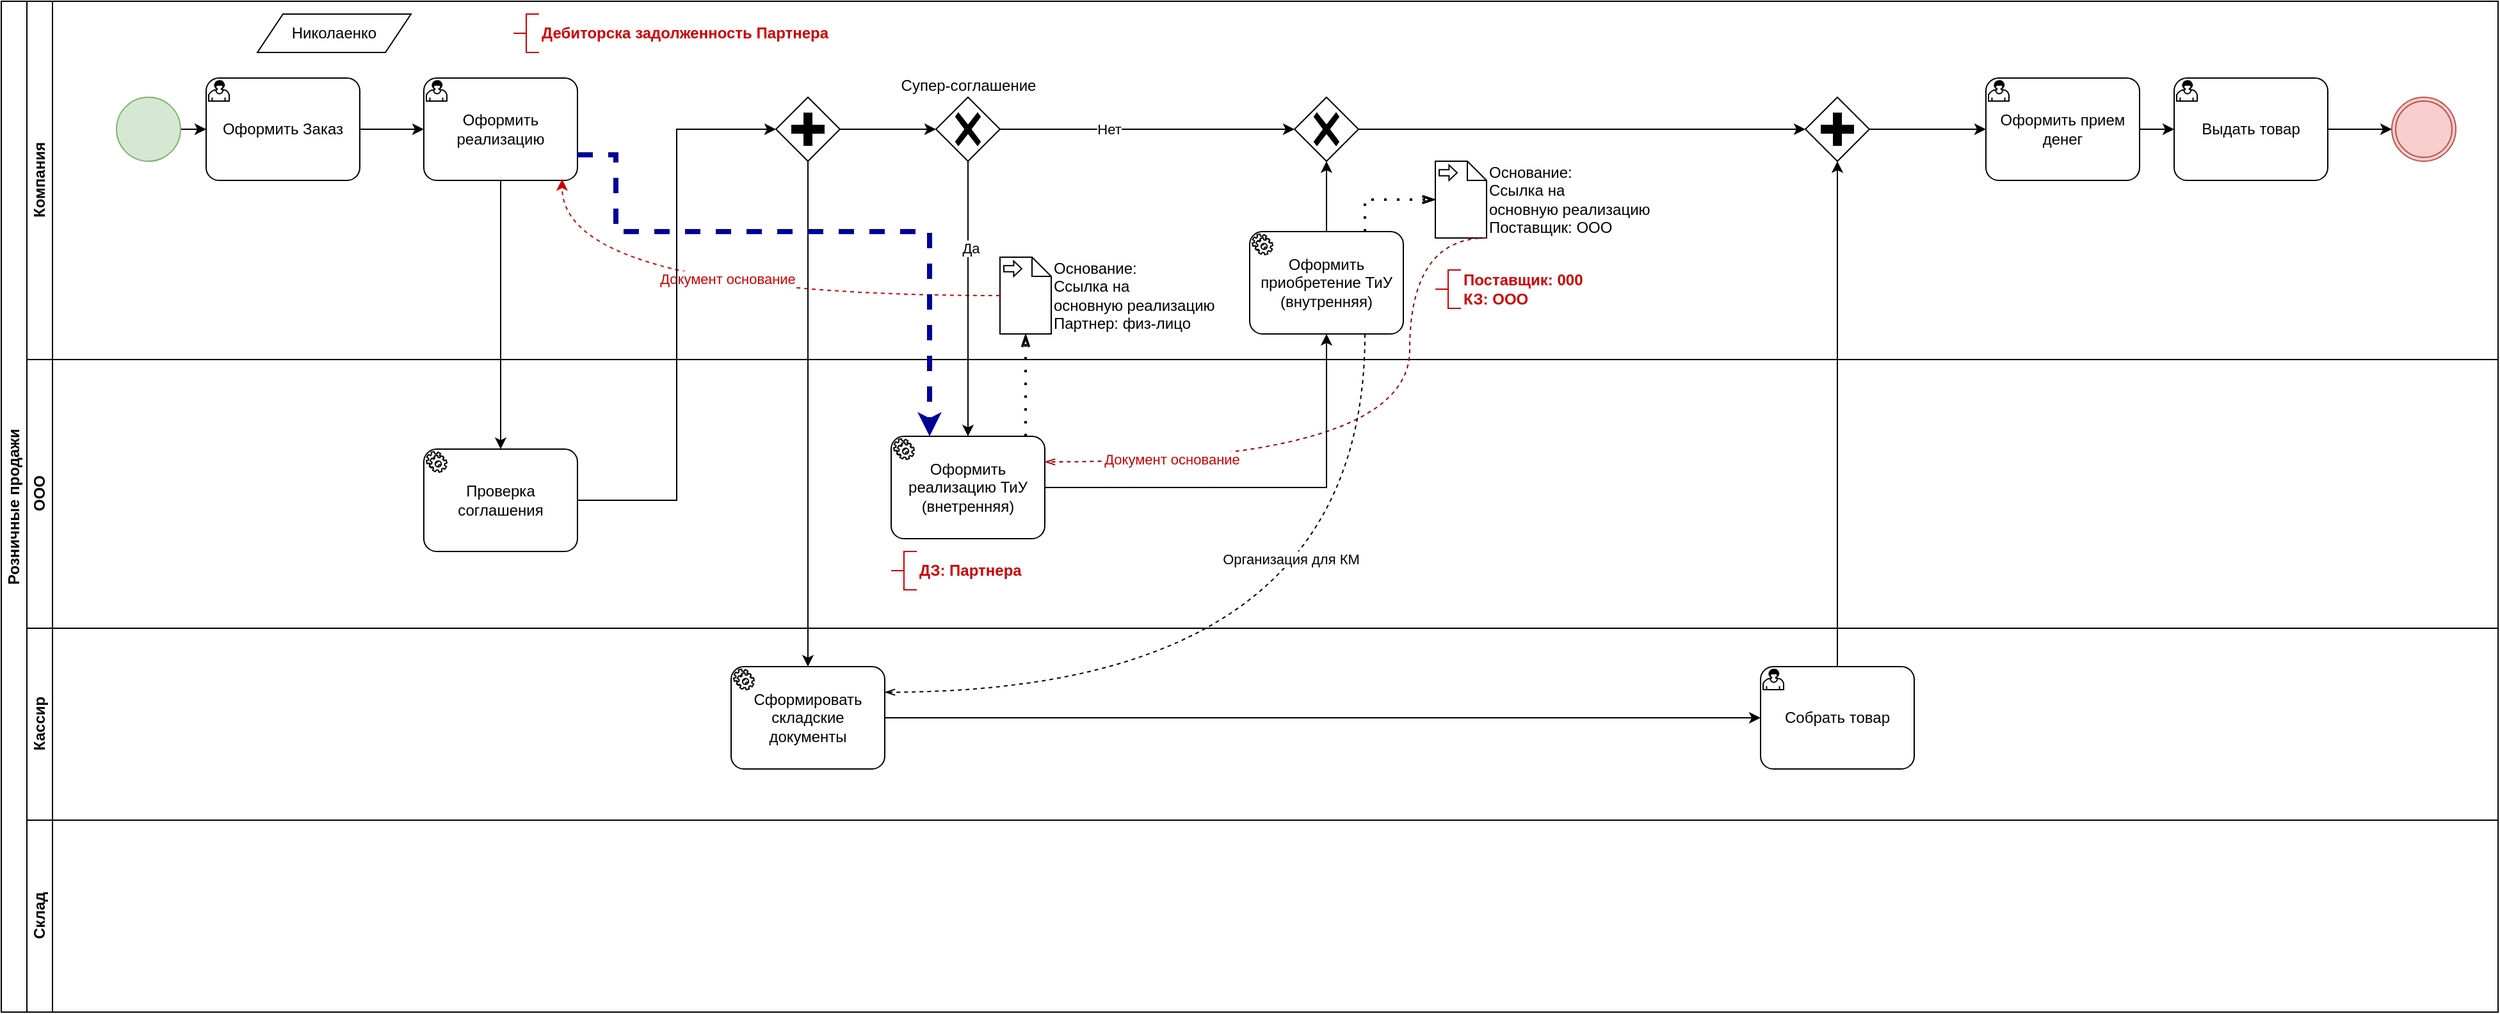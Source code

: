 <mxfile version="24.7.12">
  <diagram name="Страница — 1" id="4P8_rUu-G-m6z2NQTWGp">
    <mxGraphModel dx="1162" dy="647" grid="1" gridSize="10" guides="1" tooltips="1" connect="1" arrows="1" fold="1" page="1" pageScale="1" pageWidth="827" pageHeight="1169" math="0" shadow="0">
      <root>
        <mxCell id="0" />
        <mxCell id="1" parent="0" />
        <mxCell id="av1IkThcP_lg_gZK5dA2-1" value="Розничные продажи" style="swimlane;html=1;childLayout=stackLayout;resizeParent=1;resizeParentMax=0;horizontal=0;startSize=20;horizontalStack=0;whiteSpace=wrap;" vertex="1" parent="1">
          <mxGeometry x="30" y="130" width="1950" height="790" as="geometry" />
        </mxCell>
        <mxCell id="av1IkThcP_lg_gZK5dA2-2" value="Компания" style="swimlane;html=1;startSize=20;horizontal=0;" vertex="1" parent="av1IkThcP_lg_gZK5dA2-1">
          <mxGeometry x="20" width="1930" height="280" as="geometry" />
        </mxCell>
        <mxCell id="av1IkThcP_lg_gZK5dA2-3" style="edgeStyle=orthogonalEdgeStyle;rounded=0;orthogonalLoop=1;jettySize=auto;html=1;" edge="1" parent="av1IkThcP_lg_gZK5dA2-2" source="av1IkThcP_lg_gZK5dA2-4" target="av1IkThcP_lg_gZK5dA2-9">
          <mxGeometry relative="1" as="geometry" />
        </mxCell>
        <mxCell id="av1IkThcP_lg_gZK5dA2-4" value="" style="points=[[0.145,0.145,0],[0.5,0,0],[0.855,0.145,0],[1,0.5,0],[0.855,0.855,0],[0.5,1,0],[0.145,0.855,0],[0,0.5,0]];shape=mxgraph.bpmn.event;html=1;verticalLabelPosition=bottom;labelBackgroundColor=#ffffff;verticalAlign=top;align=center;perimeter=ellipsePerimeter;outlineConnect=0;aspect=fixed;outline=standard;symbol=general;fillColor=#d5e8d4;strokeColor=#82b366;" vertex="1" parent="av1IkThcP_lg_gZK5dA2-2">
          <mxGeometry x="70" y="75" width="50" height="50" as="geometry" />
        </mxCell>
        <mxCell id="av1IkThcP_lg_gZK5dA2-5" style="edgeStyle=orthogonalEdgeStyle;rounded=0;orthogonalLoop=1;jettySize=auto;html=1;entryX=0;entryY=0.5;entryDx=0;entryDy=0;entryPerimeter=0;" edge="1" parent="av1IkThcP_lg_gZK5dA2-2" source="av1IkThcP_lg_gZK5dA2-7" target="av1IkThcP_lg_gZK5dA2-12">
          <mxGeometry relative="1" as="geometry">
            <mxPoint x="745" y="100" as="targetPoint" />
          </mxGeometry>
        </mxCell>
        <mxCell id="av1IkThcP_lg_gZK5dA2-6" value="&lt;div&gt;Нет&lt;/div&gt;" style="edgeLabel;html=1;align=center;verticalAlign=middle;resizable=0;points=[];" vertex="1" connectable="0" parent="av1IkThcP_lg_gZK5dA2-5">
          <mxGeometry x="-0.26" relative="1" as="geometry">
            <mxPoint as="offset" />
          </mxGeometry>
        </mxCell>
        <mxCell id="av1IkThcP_lg_gZK5dA2-7" value="Супер-соглашение" style="points=[[0.25,0.25,0],[0.5,0,0],[0.75,0.25,0],[1,0.5,0],[0.75,0.75,0],[0.5,1,0],[0.25,0.75,0],[0,0.5,0]];shape=mxgraph.bpmn.gateway2;html=1;verticalLabelPosition=top;labelBackgroundColor=#ffffff;verticalAlign=bottom;align=center;perimeter=rhombusPerimeter;outlineConnect=0;outline=none;symbol=none;gwType=exclusive;labelPosition=center;" vertex="1" parent="av1IkThcP_lg_gZK5dA2-2">
          <mxGeometry x="710" y="75" width="50" height="50" as="geometry" />
        </mxCell>
        <mxCell id="av1IkThcP_lg_gZK5dA2-8" value="" style="edgeStyle=orthogonalEdgeStyle;rounded=0;orthogonalLoop=1;jettySize=auto;html=1;" edge="1" parent="av1IkThcP_lg_gZK5dA2-2" source="av1IkThcP_lg_gZK5dA2-9" target="av1IkThcP_lg_gZK5dA2-11">
          <mxGeometry relative="1" as="geometry" />
        </mxCell>
        <mxCell id="av1IkThcP_lg_gZK5dA2-9" value="&lt;span style=&quot;background-color: rgb(255, 255, 255);&quot;&gt;Оформить Заказ&lt;/span&gt;" style="points=[[0.25,0,0],[0.5,0,0],[0.75,0,0],[1,0.25,0],[1,0.5,0],[1,0.75,0],[0.75,1,0],[0.5,1,0],[0.25,1,0],[0,0.75,0],[0,0.5,0],[0,0.25,0]];shape=mxgraph.bpmn.task;whiteSpace=wrap;rectStyle=rounded;size=10;html=1;container=1;expand=0;collapsible=0;taskMarker=user;" vertex="1" parent="av1IkThcP_lg_gZK5dA2-2">
          <mxGeometry x="140" y="60" width="120" height="80" as="geometry" />
        </mxCell>
        <mxCell id="av1IkThcP_lg_gZK5dA2-10" style="edgeStyle=orthogonalEdgeStyle;rounded=0;orthogonalLoop=1;jettySize=auto;html=1;" edge="1" parent="av1IkThcP_lg_gZK5dA2-2" source="av1IkThcP_lg_gZK5dA2-13" target="av1IkThcP_lg_gZK5dA2-7">
          <mxGeometry relative="1" as="geometry" />
        </mxCell>
        <mxCell id="av1IkThcP_lg_gZK5dA2-11" value="&lt;span style=&quot;background-color: rgb(255, 255, 255);&quot;&gt;Оформить реализацию&lt;/span&gt;" style="points=[[0.25,0,0],[0.5,0,0],[0.75,0,0],[1,0.25,0],[1,0.5,0],[1,0.75,0],[0.75,1,0],[0.5,1,0],[0.25,1,0],[0,0.75,0],[0,0.5,0],[0,0.25,0]];shape=mxgraph.bpmn.task;whiteSpace=wrap;rectStyle=rounded;size=10;html=1;container=1;expand=0;collapsible=0;taskMarker=user;" vertex="1" parent="av1IkThcP_lg_gZK5dA2-2">
          <mxGeometry x="310" y="60" width="120" height="80" as="geometry" />
        </mxCell>
        <mxCell id="av1IkThcP_lg_gZK5dA2-12" value="" style="points=[[0.25,0.25,0],[0.5,0,0],[0.75,0.25,0],[1,0.5,0],[0.75,0.75,0],[0.5,1,0],[0.25,0.75,0],[0,0.5,0]];shape=mxgraph.bpmn.gateway2;html=1;verticalLabelPosition=bottom;labelBackgroundColor=#ffffff;verticalAlign=top;align=center;perimeter=rhombusPerimeter;outlineConnect=0;outline=none;symbol=none;gwType=exclusive;" vertex="1" parent="av1IkThcP_lg_gZK5dA2-2">
          <mxGeometry x="990" y="75" width="50" height="50" as="geometry" />
        </mxCell>
        <mxCell id="av1IkThcP_lg_gZK5dA2-13" value="" style="points=[[0.25,0.25,0],[0.5,0,0],[0.75,0.25,0],[1,0.5,0],[0.75,0.75,0],[0.5,1,0],[0.25,0.75,0],[0,0.5,0]];shape=mxgraph.bpmn.gateway2;html=1;verticalLabelPosition=bottom;labelBackgroundColor=#ffffff;verticalAlign=top;align=center;perimeter=rhombusPerimeter;outlineConnect=0;outline=none;symbol=none;gwType=parallel;" vertex="1" parent="av1IkThcP_lg_gZK5dA2-2">
          <mxGeometry x="585" y="75" width="50" height="50" as="geometry" />
        </mxCell>
        <mxCell id="av1IkThcP_lg_gZK5dA2-14" value="" style="edgeStyle=orthogonalEdgeStyle;rounded=0;orthogonalLoop=1;jettySize=auto;html=1;entryX=0;entryY=0.5;entryDx=0;entryDy=0;entryPerimeter=0;" edge="1" parent="av1IkThcP_lg_gZK5dA2-2" source="av1IkThcP_lg_gZK5dA2-12" target="av1IkThcP_lg_gZK5dA2-15">
          <mxGeometry relative="1" as="geometry">
            <mxPoint x="1105" y="220" as="sourcePoint" />
            <mxPoint x="1130" y="100" as="targetPoint" />
          </mxGeometry>
        </mxCell>
        <mxCell id="av1IkThcP_lg_gZK5dA2-15" value="" style="points=[[0.25,0.25,0],[0.5,0,0],[0.75,0.25,0],[1,0.5,0],[0.75,0.75,0],[0.5,1,0],[0.25,0.75,0],[0,0.5,0]];shape=mxgraph.bpmn.gateway2;html=1;verticalLabelPosition=bottom;labelBackgroundColor=#ffffff;verticalAlign=top;align=center;perimeter=rhombusPerimeter;outlineConnect=0;outline=none;symbol=none;gwType=parallel;" vertex="1" parent="av1IkThcP_lg_gZK5dA2-2">
          <mxGeometry x="1389" y="75" width="50" height="50" as="geometry" />
        </mxCell>
        <mxCell id="av1IkThcP_lg_gZK5dA2-16" value="Выдать товар" style="points=[[0.25,0,0],[0.5,0,0],[0.75,0,0],[1,0.25,0],[1,0.5,0],[1,0.75,0],[0.75,1,0],[0.5,1,0],[0.25,1,0],[0,0.75,0],[0,0.5,0],[0,0.25,0]];shape=mxgraph.bpmn.task;whiteSpace=wrap;rectStyle=rounded;size=10;html=1;container=1;expand=0;collapsible=0;taskMarker=user;" vertex="1" parent="av1IkThcP_lg_gZK5dA2-2">
          <mxGeometry x="1677" y="60" width="120" height="80" as="geometry" />
        </mxCell>
        <mxCell id="av1IkThcP_lg_gZK5dA2-17" value="" style="points=[[0.145,0.145,0],[0.5,0,0],[0.855,0.145,0],[1,0.5,0],[0.855,0.855,0],[0.5,1,0],[0.145,0.855,0],[0,0.5,0]];shape=mxgraph.bpmn.event;html=1;verticalLabelPosition=bottom;labelBackgroundColor=#ffffff;verticalAlign=top;align=center;perimeter=ellipsePerimeter;outlineConnect=0;aspect=fixed;outline=throwing;symbol=general;fillColor=#f8cecc;strokeColor=#b85450;" vertex="1" parent="av1IkThcP_lg_gZK5dA2-2">
          <mxGeometry x="1847" y="75" width="50" height="50" as="geometry" />
        </mxCell>
        <mxCell id="av1IkThcP_lg_gZK5dA2-18" style="edgeStyle=orthogonalEdgeStyle;rounded=0;orthogonalLoop=1;jettySize=auto;html=1;entryX=0;entryY=0.5;entryDx=0;entryDy=0;entryPerimeter=0;" edge="1" parent="av1IkThcP_lg_gZK5dA2-2" source="av1IkThcP_lg_gZK5dA2-16" target="av1IkThcP_lg_gZK5dA2-17">
          <mxGeometry relative="1" as="geometry" />
        </mxCell>
        <mxCell id="av1IkThcP_lg_gZK5dA2-19" value="Николаенко" style="shape=parallelogram;perimeter=parallelogramPerimeter;whiteSpace=wrap;html=1;fixedSize=1;" vertex="1" parent="av1IkThcP_lg_gZK5dA2-2">
          <mxGeometry x="180" y="10" width="120" height="30" as="geometry" />
        </mxCell>
        <mxCell id="av1IkThcP_lg_gZK5dA2-20" value="Основание:&lt;div&gt;Ссылка на&amp;nbsp;&lt;/div&gt;&lt;div&gt;основную реализацию&amp;nbsp;&lt;/div&gt;&lt;div&gt;Партнер: физ-лицо&lt;/div&gt;" style="shape=mxgraph.bpmn.data;labelPosition=right;verticalLabelPosition=middle;align=left;verticalAlign=middle;size=15;html=1;bpmnTransferType=input;" vertex="1" parent="av1IkThcP_lg_gZK5dA2-2">
          <mxGeometry x="760" y="200" width="40" height="60" as="geometry" />
        </mxCell>
        <mxCell id="av1IkThcP_lg_gZK5dA2-21" value="Основание:&lt;div&gt;Ссылка на&amp;nbsp;&lt;/div&gt;&lt;div&gt;основную реализацию&amp;nbsp;&lt;/div&gt;&lt;div&gt;Поставщик: ООО&lt;/div&gt;" style="shape=mxgraph.bpmn.data;labelPosition=right;verticalLabelPosition=middle;align=left;verticalAlign=middle;size=15;html=1;bpmnTransferType=input;" vertex="1" parent="av1IkThcP_lg_gZK5dA2-2">
          <mxGeometry x="1100" y="125" width="40" height="60" as="geometry" />
        </mxCell>
        <mxCell id="av1IkThcP_lg_gZK5dA2-22" style="edgeStyle=orthogonalEdgeStyle;rounded=0;orthogonalLoop=1;jettySize=auto;html=1;entryX=0.9;entryY=0.988;entryDx=0;entryDy=0;entryPerimeter=0;fontColor=#FF0000;strokeColor=#CC0000;strokeWidth=1;curved=1;dashed=1;" edge="1" parent="av1IkThcP_lg_gZK5dA2-2" source="av1IkThcP_lg_gZK5dA2-20" target="av1IkThcP_lg_gZK5dA2-11">
          <mxGeometry relative="1" as="geometry" />
        </mxCell>
        <mxCell id="av1IkThcP_lg_gZK5dA2-65" value="&lt;font color=&quot;#cc0000&quot;&gt;Документ основание&lt;/font&gt;" style="edgeLabel;html=1;align=center;verticalAlign=middle;resizable=0;points=[];" vertex="1" connectable="0" parent="av1IkThcP_lg_gZK5dA2-22">
          <mxGeometry x="-0.017" y="-13" relative="1" as="geometry">
            <mxPoint as="offset" />
          </mxGeometry>
        </mxCell>
        <mxCell id="av1IkThcP_lg_gZK5dA2-58" value="&lt;font color=&quot;#cc0000&quot;&gt;&lt;b&gt;Дебиторска задолженность Партнера&lt;/b&gt;&lt;/font&gt;" style="html=1;shape=mxgraph.flowchart.annotation_2;align=left;labelPosition=right;strokeColor=#CC0000;" vertex="1" parent="av1IkThcP_lg_gZK5dA2-2">
          <mxGeometry x="380" y="10" width="20" height="30" as="geometry" />
        </mxCell>
        <mxCell id="av1IkThcP_lg_gZK5dA2-27" value="Оформить приобретение ТиУ (внутренняя)" style="points=[[0.25,0,0],[0.5,0,0],[0.75,0,0],[1,0.25,0],[1,0.5,0],[1,0.75,0],[0.75,1,0],[0.5,1,0],[0.25,1,0],[0,0.75,0],[0,0.5,0],[0,0.25,0]];shape=mxgraph.bpmn.task;whiteSpace=wrap;rectStyle=rounded;size=10;html=1;container=1;expand=0;collapsible=0;taskMarker=service;" vertex="1" parent="av1IkThcP_lg_gZK5dA2-2">
          <mxGeometry x="955" y="180" width="120" height="80" as="geometry" />
        </mxCell>
        <mxCell id="av1IkThcP_lg_gZK5dA2-35" style="edgeStyle=orthogonalEdgeStyle;rounded=0;orthogonalLoop=1;jettySize=auto;html=1;entryX=0.5;entryY=1;entryDx=0;entryDy=0;entryPerimeter=0;" edge="1" parent="av1IkThcP_lg_gZK5dA2-2" source="av1IkThcP_lg_gZK5dA2-27" target="av1IkThcP_lg_gZK5dA2-12">
          <mxGeometry relative="1" as="geometry" />
        </mxCell>
        <mxCell id="av1IkThcP_lg_gZK5dA2-51" value="" style="edgeStyle=elbowEdgeStyle;fontSize=12;html=1;endFill=0;startFill=0;endSize=6;startSize=6;dashed=1;dashPattern=1 4;endArrow=openThin;startArrow=none;rounded=0;exitX=0.75;exitY=0;exitDx=0;exitDy=0;exitPerimeter=0;entryX=0;entryY=0.5;entryDx=0;entryDy=0;entryPerimeter=0;strokeWidth=2;" edge="1" parent="av1IkThcP_lg_gZK5dA2-2" source="av1IkThcP_lg_gZK5dA2-27" target="av1IkThcP_lg_gZK5dA2-21">
          <mxGeometry width="160" relative="1" as="geometry">
            <mxPoint x="1080" y="320" as="sourcePoint" />
            <mxPoint x="1240" y="320" as="targetPoint" />
            <Array as="points">
              <mxPoint x="1045" y="160" />
            </Array>
          </mxGeometry>
        </mxCell>
        <mxCell id="av1IkThcP_lg_gZK5dA2-61" value="&lt;div&gt;&lt;font color=&quot;#cc0000&quot;&gt;&lt;b&gt;Поставщик: 000&lt;/b&gt;&lt;/font&gt;&lt;/div&gt;&lt;font color=&quot;#cc0000&quot;&gt;&lt;b&gt;КЗ: ООО&lt;/b&gt;&lt;/font&gt;" style="html=1;shape=mxgraph.flowchart.annotation_2;align=left;labelPosition=right;strokeColor=#CC0000;" vertex="1" parent="av1IkThcP_lg_gZK5dA2-2">
          <mxGeometry x="1100" y="210" width="20" height="30" as="geometry" />
        </mxCell>
        <mxCell id="av1IkThcP_lg_gZK5dA2-32" value="Оформить прием денег" style="points=[[0.25,0,0],[0.5,0,0],[0.75,0,0],[1,0.25,0],[1,0.5,0],[1,0.75,0],[0.75,1,0],[0.5,1,0],[0.25,1,0],[0,0.75,0],[0,0.5,0],[0,0.25,0]];shape=mxgraph.bpmn.task;whiteSpace=wrap;rectStyle=rounded;size=10;html=1;container=1;expand=0;collapsible=0;taskMarker=user;" vertex="1" parent="av1IkThcP_lg_gZK5dA2-2">
          <mxGeometry x="1530" y="60" width="120" height="80" as="geometry" />
        </mxCell>
        <mxCell id="av1IkThcP_lg_gZK5dA2-42" style="edgeStyle=orthogonalEdgeStyle;rounded=0;orthogonalLoop=1;jettySize=auto;html=1;entryX=0;entryY=0.5;entryDx=0;entryDy=0;entryPerimeter=0;" edge="1" parent="av1IkThcP_lg_gZK5dA2-2" source="av1IkThcP_lg_gZK5dA2-15" target="av1IkThcP_lg_gZK5dA2-32">
          <mxGeometry relative="1" as="geometry" />
        </mxCell>
        <mxCell id="av1IkThcP_lg_gZK5dA2-43" style="edgeStyle=orthogonalEdgeStyle;rounded=0;orthogonalLoop=1;jettySize=auto;html=1;entryX=0;entryY=0.5;entryDx=0;entryDy=0;entryPerimeter=0;" edge="1" parent="av1IkThcP_lg_gZK5dA2-2" source="av1IkThcP_lg_gZK5dA2-32" target="av1IkThcP_lg_gZK5dA2-16">
          <mxGeometry relative="1" as="geometry" />
        </mxCell>
        <mxCell id="av1IkThcP_lg_gZK5dA2-23" value="ООО" style="swimlane;html=1;startSize=20;horizontal=0;" vertex="1" parent="av1IkThcP_lg_gZK5dA2-1">
          <mxGeometry x="20" y="280" width="1930" height="210" as="geometry">
            <mxRectangle x="20" y="240" width="1020" height="30" as="alternateBounds" />
          </mxGeometry>
        </mxCell>
        <mxCell id="av1IkThcP_lg_gZK5dA2-25" value="Оформить реализацию ТиУ (внетренняя)" style="points=[[0.25,0,0],[0.5,0,0],[0.75,0,0],[1,0.25,0],[1,0.5,0],[1,0.75,0],[0.75,1,0],[0.5,1,0],[0.25,1,0],[0,0.75,0],[0,0.5,0],[0,0.25,0]];shape=mxgraph.bpmn.task;whiteSpace=wrap;rectStyle=rounded;size=10;html=1;container=1;expand=0;collapsible=0;taskMarker=service;" vertex="1" parent="av1IkThcP_lg_gZK5dA2-23">
          <mxGeometry x="675" y="60" width="120" height="80" as="geometry" />
        </mxCell>
        <mxCell id="av1IkThcP_lg_gZK5dA2-26" value="" style="edgeStyle=elbowEdgeStyle;fontSize=12;html=1;endFill=0;startFill=0;endSize=6;startSize=6;dashed=1;dashPattern=1 4;endArrow=openThin;startArrow=none;rounded=0;entryX=0.5;entryY=1;entryDx=0;entryDy=0;entryPerimeter=0;strokeWidth=2;" edge="1" parent="av1IkThcP_lg_gZK5dA2-25" target="av1IkThcP_lg_gZK5dA2-20">
          <mxGeometry width="160" relative="1" as="geometry">
            <mxPoint x="105" as="sourcePoint" />
            <mxPoint x="265" as="targetPoint" />
            <Array as="points" />
          </mxGeometry>
        </mxCell>
        <mxCell id="av1IkThcP_lg_gZK5dA2-28" value="Проверка соглашения" style="points=[[0.25,0,0],[0.5,0,0],[0.75,0,0],[1,0.25,0],[1,0.5,0],[1,0.75,0],[0.75,1,0],[0.5,1,0],[0.25,1,0],[0,0.75,0],[0,0.5,0],[0,0.25,0]];shape=mxgraph.bpmn.task;whiteSpace=wrap;rectStyle=rounded;size=10;html=1;container=1;expand=0;collapsible=0;taskMarker=service;" vertex="1" parent="av1IkThcP_lg_gZK5dA2-23">
          <mxGeometry x="310" y="70" width="120" height="80" as="geometry" />
        </mxCell>
        <mxCell id="av1IkThcP_lg_gZK5dA2-59" value="&lt;font color=&quot;#cc0000&quot;&gt;&lt;b&gt;ДЗ: Партнера&lt;/b&gt;&lt;/font&gt;" style="html=1;shape=mxgraph.flowchart.annotation_2;align=left;labelPosition=right;strokeColor=#CC0000;" vertex="1" parent="av1IkThcP_lg_gZK5dA2-23">
          <mxGeometry x="675" y="150" width="20" height="30" as="geometry" />
        </mxCell>
        <mxCell id="av1IkThcP_lg_gZK5dA2-31" value="Кассир" style="swimlane;html=1;startSize=20;horizontal=0;" vertex="1" parent="av1IkThcP_lg_gZK5dA2-1">
          <mxGeometry x="20" y="490" width="1930" height="150" as="geometry">
            <mxRectangle x="20" y="240" width="1020" height="30" as="alternateBounds" />
          </mxGeometry>
        </mxCell>
        <mxCell id="av1IkThcP_lg_gZK5dA2-38" value="Сформировать складские документы" style="points=[[0.25,0,0],[0.5,0,0],[0.75,0,0],[1,0.25,0],[1,0.5,0],[1,0.75,0],[0.75,1,0],[0.5,1,0],[0.25,1,0],[0,0.75,0],[0,0.5,0],[0,0.25,0]];shape=mxgraph.bpmn.task;whiteSpace=wrap;rectStyle=rounded;size=10;html=1;container=1;expand=0;collapsible=0;taskMarker=service;" vertex="1" parent="av1IkThcP_lg_gZK5dA2-31">
          <mxGeometry x="550" y="30" width="120" height="80" as="geometry" />
        </mxCell>
        <mxCell id="av1IkThcP_lg_gZK5dA2-39" value="Собрать товар" style="points=[[0.25,0,0],[0.5,0,0],[0.75,0,0],[1,0.25,0],[1,0.5,0],[1,0.75,0],[0.75,1,0],[0.5,1,0],[0.25,1,0],[0,0.75,0],[0,0.5,0],[0,0.25,0]];shape=mxgraph.bpmn.task;whiteSpace=wrap;rectStyle=rounded;size=10;html=1;container=1;expand=0;collapsible=0;taskMarker=user;" vertex="1" parent="av1IkThcP_lg_gZK5dA2-31">
          <mxGeometry x="1354" y="30" width="120" height="80" as="geometry" />
        </mxCell>
        <mxCell id="av1IkThcP_lg_gZK5dA2-40" style="edgeStyle=orthogonalEdgeStyle;rounded=0;orthogonalLoop=1;jettySize=auto;html=1;entryX=0;entryY=0.5;entryDx=0;entryDy=0;entryPerimeter=0;" edge="1" parent="av1IkThcP_lg_gZK5dA2-31" source="av1IkThcP_lg_gZK5dA2-38" target="av1IkThcP_lg_gZK5dA2-39">
          <mxGeometry relative="1" as="geometry" />
        </mxCell>
        <mxCell id="av1IkThcP_lg_gZK5dA2-33" style="edgeStyle=orthogonalEdgeStyle;rounded=0;orthogonalLoop=1;jettySize=auto;html=1;" edge="1" parent="av1IkThcP_lg_gZK5dA2-1" source="av1IkThcP_lg_gZK5dA2-7" target="av1IkThcP_lg_gZK5dA2-25">
          <mxGeometry relative="1" as="geometry" />
        </mxCell>
        <mxCell id="av1IkThcP_lg_gZK5dA2-34" value="Да" style="edgeLabel;html=1;align=center;verticalAlign=middle;resizable=0;points=[];" vertex="1" connectable="0" parent="av1IkThcP_lg_gZK5dA2-33">
          <mxGeometry x="-0.371" y="2" relative="1" as="geometry">
            <mxPoint as="offset" />
          </mxGeometry>
        </mxCell>
        <mxCell id="av1IkThcP_lg_gZK5dA2-36" style="edgeStyle=orthogonalEdgeStyle;rounded=0;orthogonalLoop=1;jettySize=auto;html=1;entryX=0.5;entryY=0;entryDx=0;entryDy=0;entryPerimeter=0;" edge="1" parent="av1IkThcP_lg_gZK5dA2-1" source="av1IkThcP_lg_gZK5dA2-13" target="av1IkThcP_lg_gZK5dA2-38">
          <mxGeometry relative="1" as="geometry" />
        </mxCell>
        <mxCell id="av1IkThcP_lg_gZK5dA2-37" value="Склад" style="swimlane;html=1;startSize=20;horizontal=0;" vertex="1" parent="av1IkThcP_lg_gZK5dA2-1">
          <mxGeometry x="20" y="640" width="1930" height="150" as="geometry">
            <mxRectangle x="20" y="240" width="1020" height="30" as="alternateBounds" />
          </mxGeometry>
        </mxCell>
        <mxCell id="av1IkThcP_lg_gZK5dA2-41" style="edgeStyle=orthogonalEdgeStyle;rounded=0;orthogonalLoop=1;jettySize=auto;html=1;" edge="1" parent="av1IkThcP_lg_gZK5dA2-1" source="av1IkThcP_lg_gZK5dA2-39" target="av1IkThcP_lg_gZK5dA2-15">
          <mxGeometry relative="1" as="geometry" />
        </mxCell>
        <mxCell id="av1IkThcP_lg_gZK5dA2-44" style="edgeStyle=orthogonalEdgeStyle;rounded=0;orthogonalLoop=1;jettySize=auto;html=1;entryX=0.5;entryY=0;entryDx=0;entryDy=0;entryPerimeter=0;" edge="1" parent="av1IkThcP_lg_gZK5dA2-1" source="av1IkThcP_lg_gZK5dA2-11" target="av1IkThcP_lg_gZK5dA2-28">
          <mxGeometry relative="1" as="geometry" />
        </mxCell>
        <mxCell id="av1IkThcP_lg_gZK5dA2-45" style="edgeStyle=orthogonalEdgeStyle;rounded=0;orthogonalLoop=1;jettySize=auto;html=1;entryX=0;entryY=0.5;entryDx=0;entryDy=0;entryPerimeter=0;" edge="1" parent="av1IkThcP_lg_gZK5dA2-1" source="av1IkThcP_lg_gZK5dA2-28" target="av1IkThcP_lg_gZK5dA2-13">
          <mxGeometry relative="1" as="geometry" />
        </mxCell>
        <mxCell id="av1IkThcP_lg_gZK5dA2-49" style="edgeStyle=orthogonalEdgeStyle;rounded=0;orthogonalLoop=1;jettySize=auto;html=1;entryX=0.25;entryY=0;entryDx=0;entryDy=0;entryPerimeter=0;strokeColor=#000099;strokeWidth=4;dashed=1;exitX=1;exitY=0.75;exitDx=0;exitDy=0;exitPerimeter=0;" edge="1" parent="av1IkThcP_lg_gZK5dA2-1" source="av1IkThcP_lg_gZK5dA2-11" target="av1IkThcP_lg_gZK5dA2-25">
          <mxGeometry relative="1" as="geometry">
            <Array as="points">
              <mxPoint x="480" y="120" />
              <mxPoint x="480" y="180" />
              <mxPoint x="725" y="180" />
            </Array>
          </mxGeometry>
        </mxCell>
        <mxCell id="av1IkThcP_lg_gZK5dA2-50" value="" style="edgeStyle=orthogonalEdgeStyle;fontSize=12;html=1;endFill=0;startFill=0;endSize=6;startSize=6;endArrow=openThin;startArrow=none;rounded=0;exitX=1;exitY=1;exitDx=0;exitDy=0;exitPerimeter=0;entryX=1;entryY=0.25;entryDx=0;entryDy=0;entryPerimeter=0;strokeColor=#990000;strokeWidth=1;curved=1;dashed=1;" edge="1" parent="av1IkThcP_lg_gZK5dA2-1" source="av1IkThcP_lg_gZK5dA2-21" target="av1IkThcP_lg_gZK5dA2-25">
          <mxGeometry width="160" relative="1" as="geometry">
            <mxPoint x="860" y="160" as="sourcePoint" />
            <mxPoint x="1020" y="160" as="targetPoint" />
            <Array as="points">
              <mxPoint x="1100" y="185" />
              <mxPoint x="1100" y="360" />
            </Array>
          </mxGeometry>
        </mxCell>
        <mxCell id="av1IkThcP_lg_gZK5dA2-64" value="&lt;font color=&quot;#cc0000&quot;&gt;Документ основание&lt;/font&gt;" style="edgeLabel;html=1;align=center;verticalAlign=middle;resizable=0;points=[];" vertex="1" connectable="0" parent="av1IkThcP_lg_gZK5dA2-50">
          <mxGeometry x="0.62" y="-2" relative="1" as="geometry">
            <mxPoint as="offset" />
          </mxGeometry>
        </mxCell>
        <mxCell id="av1IkThcP_lg_gZK5dA2-24" value="" style="edgeStyle=orthogonalEdgeStyle;rounded=0;orthogonalLoop=1;jettySize=auto;html=1;" edge="1" parent="av1IkThcP_lg_gZK5dA2-1" source="av1IkThcP_lg_gZK5dA2-25" target="av1IkThcP_lg_gZK5dA2-27">
          <mxGeometry relative="1" as="geometry" />
        </mxCell>
        <mxCell id="av1IkThcP_lg_gZK5dA2-62" value="" style="edgeStyle=orthogonalEdgeStyle;fontSize=12;html=1;endFill=0;startFill=0;endSize=6;startSize=6;dashed=1;endArrow=openThin;startArrow=none;rounded=0;exitX=0.75;exitY=1;exitDx=0;exitDy=0;exitPerimeter=0;entryX=1;entryY=0.25;entryDx=0;entryDy=0;entryPerimeter=0;curved=1;" edge="1" parent="av1IkThcP_lg_gZK5dA2-1" source="av1IkThcP_lg_gZK5dA2-27" target="av1IkThcP_lg_gZK5dA2-38">
          <mxGeometry width="160" relative="1" as="geometry">
            <mxPoint x="1050" y="440" as="sourcePoint" />
            <mxPoint x="1210" y="440" as="targetPoint" />
          </mxGeometry>
        </mxCell>
        <mxCell id="av1IkThcP_lg_gZK5dA2-63" value="Организация для КМ" style="edgeLabel;html=1;align=center;verticalAlign=middle;resizable=0;points=[];" vertex="1" connectable="0" parent="av1IkThcP_lg_gZK5dA2-62">
          <mxGeometry x="-0.462" y="-58" relative="1" as="geometry">
            <mxPoint as="offset" />
          </mxGeometry>
        </mxCell>
      </root>
    </mxGraphModel>
  </diagram>
</mxfile>
